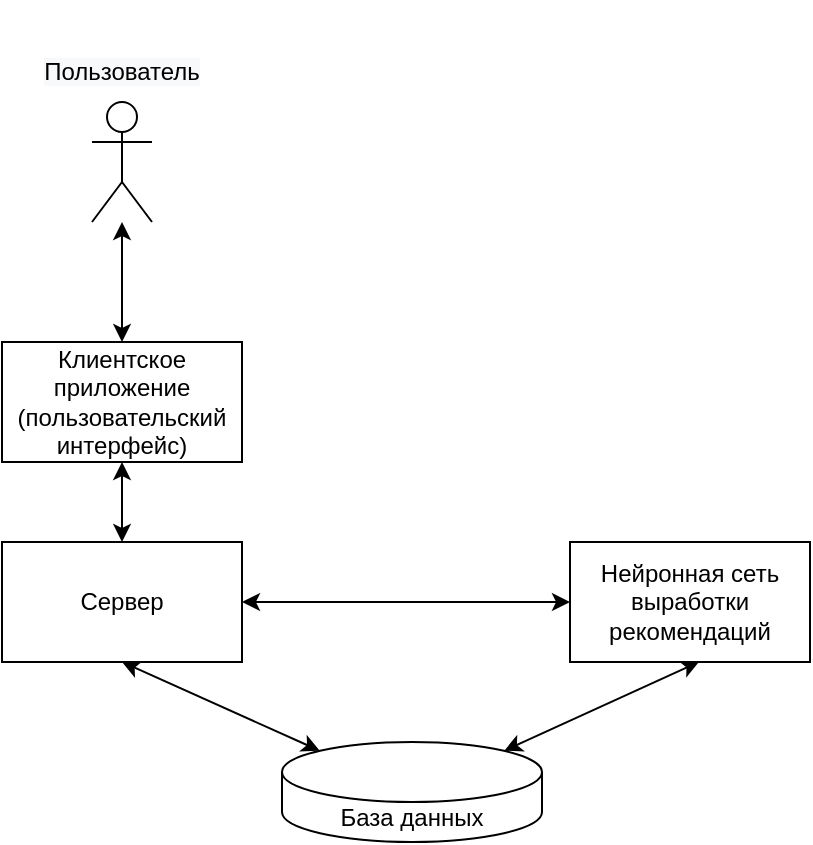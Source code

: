 <mxfile version="16.0.0" type="device"><diagram id="wgTu-REKhk5yyDoPUzVQ" name="Страница 1"><mxGraphModel dx="630" dy="1663" grid="1" gridSize="10" guides="1" tooltips="1" connect="1" arrows="1" fold="1" page="1" pageScale="1" pageWidth="827" pageHeight="1169" math="0" shadow="0"><root><mxCell id="0"/><mxCell id="1" parent="0"/><mxCell id="Nf-LsAA10c8F4tzzOxQk-1" value="" style="shape=umlActor;verticalLabelPosition=bottom;verticalAlign=top;html=1;outlineConnect=0;" vertex="1" parent="1"><mxGeometry x="55" y="40" width="30" height="60" as="geometry"/></mxCell><mxCell id="Nf-LsAA10c8F4tzzOxQk-2" value="Клиентское приложение (пользовательский интерфейс)" style="rounded=0;whiteSpace=wrap;html=1;" vertex="1" parent="1"><mxGeometry x="10" y="160" width="120" height="60" as="geometry"/></mxCell><mxCell id="Nf-LsAA10c8F4tzzOxQk-4" value="" style="endArrow=classic;startArrow=classic;html=1;rounded=0;exitX=0.5;exitY=0;exitDx=0;exitDy=0;" edge="1" parent="1" source="Nf-LsAA10c8F4tzzOxQk-2" target="Nf-LsAA10c8F4tzzOxQk-1"><mxGeometry width="50" height="50" relative="1" as="geometry"><mxPoint x="220" y="160" as="sourcePoint"/><mxPoint x="270" y="110" as="targetPoint"/></mxGeometry></mxCell><mxCell id="Nf-LsAA10c8F4tzzOxQk-5" value="&#10;&#10;&lt;span style=&quot;color: rgb(0, 0, 0); font-family: helvetica; font-size: 12px; font-style: normal; font-weight: 400; letter-spacing: normal; text-align: center; text-indent: 0px; text-transform: none; word-spacing: 0px; background-color: rgb(248, 249, 250); display: inline; float: none;&quot;&gt;Пользователь&lt;/span&gt;&#10;&#10;" style="text;html=1;strokeColor=none;fillColor=none;align=center;verticalAlign=middle;whiteSpace=wrap;rounded=0;" vertex="1" parent="1"><mxGeometry x="40" y="10" width="60" height="30" as="geometry"/></mxCell><mxCell id="Nf-LsAA10c8F4tzzOxQk-6" value="Сервер" style="rounded=0;whiteSpace=wrap;html=1;" vertex="1" parent="1"><mxGeometry x="10" y="260" width="120" height="60" as="geometry"/></mxCell><mxCell id="Nf-LsAA10c8F4tzzOxQk-7" value="" style="endArrow=classic;startArrow=classic;html=1;rounded=0;exitX=0.5;exitY=0;exitDx=0;exitDy=0;entryX=0.5;entryY=1;entryDx=0;entryDy=0;" edge="1" parent="1" source="Nf-LsAA10c8F4tzzOxQk-6" target="Nf-LsAA10c8F4tzzOxQk-2"><mxGeometry width="50" height="50" relative="1" as="geometry"><mxPoint x="170" y="280" as="sourcePoint"/><mxPoint x="220" y="230" as="targetPoint"/></mxGeometry></mxCell><mxCell id="Nf-LsAA10c8F4tzzOxQk-8" value="База данных" style="shape=cylinder3;whiteSpace=wrap;html=1;boundedLbl=1;backgroundOutline=1;size=15;" vertex="1" parent="1"><mxGeometry x="150" y="360" width="130" height="50" as="geometry"/></mxCell><mxCell id="Nf-LsAA10c8F4tzzOxQk-9" value="Нейронная сеть выработки рекомендаций" style="rounded=0;whiteSpace=wrap;html=1;" vertex="1" parent="1"><mxGeometry x="294" y="260" width="120" height="60" as="geometry"/></mxCell><mxCell id="Nf-LsAA10c8F4tzzOxQk-12" value="" style="endArrow=classic;startArrow=classic;html=1;rounded=0;exitX=0.145;exitY=0;exitDx=0;exitDy=4.35;exitPerimeter=0;entryX=0.5;entryY=1;entryDx=0;entryDy=0;" edge="1" parent="1" source="Nf-LsAA10c8F4tzzOxQk-8" target="Nf-LsAA10c8F4tzzOxQk-6"><mxGeometry width="50" height="50" relative="1" as="geometry"><mxPoint x="240" y="400" as="sourcePoint"/><mxPoint x="290" y="350" as="targetPoint"/></mxGeometry></mxCell><mxCell id="Nf-LsAA10c8F4tzzOxQk-13" value="" style="endArrow=classic;startArrow=classic;html=1;rounded=0;exitX=0.855;exitY=0;exitDx=0;exitDy=4.35;exitPerimeter=0;entryX=0.538;entryY=0.998;entryDx=0;entryDy=0;entryPerimeter=0;" edge="1" parent="1" source="Nf-LsAA10c8F4tzzOxQk-8" target="Nf-LsAA10c8F4tzzOxQk-9"><mxGeometry width="50" height="50" relative="1" as="geometry"><mxPoint x="310" y="410" as="sourcePoint"/><mxPoint x="360" y="360" as="targetPoint"/></mxGeometry></mxCell><mxCell id="Nf-LsAA10c8F4tzzOxQk-14" value="" style="endArrow=classic;startArrow=classic;html=1;rounded=0;exitX=1;exitY=0.5;exitDx=0;exitDy=0;entryX=0;entryY=0.5;entryDx=0;entryDy=0;" edge="1" parent="1" source="Nf-LsAA10c8F4tzzOxQk-6" target="Nf-LsAA10c8F4tzzOxQk-9"><mxGeometry width="50" height="50" relative="1" as="geometry"><mxPoint x="190" y="240" as="sourcePoint"/><mxPoint x="240" y="190" as="targetPoint"/></mxGeometry></mxCell></root></mxGraphModel></diagram></mxfile>